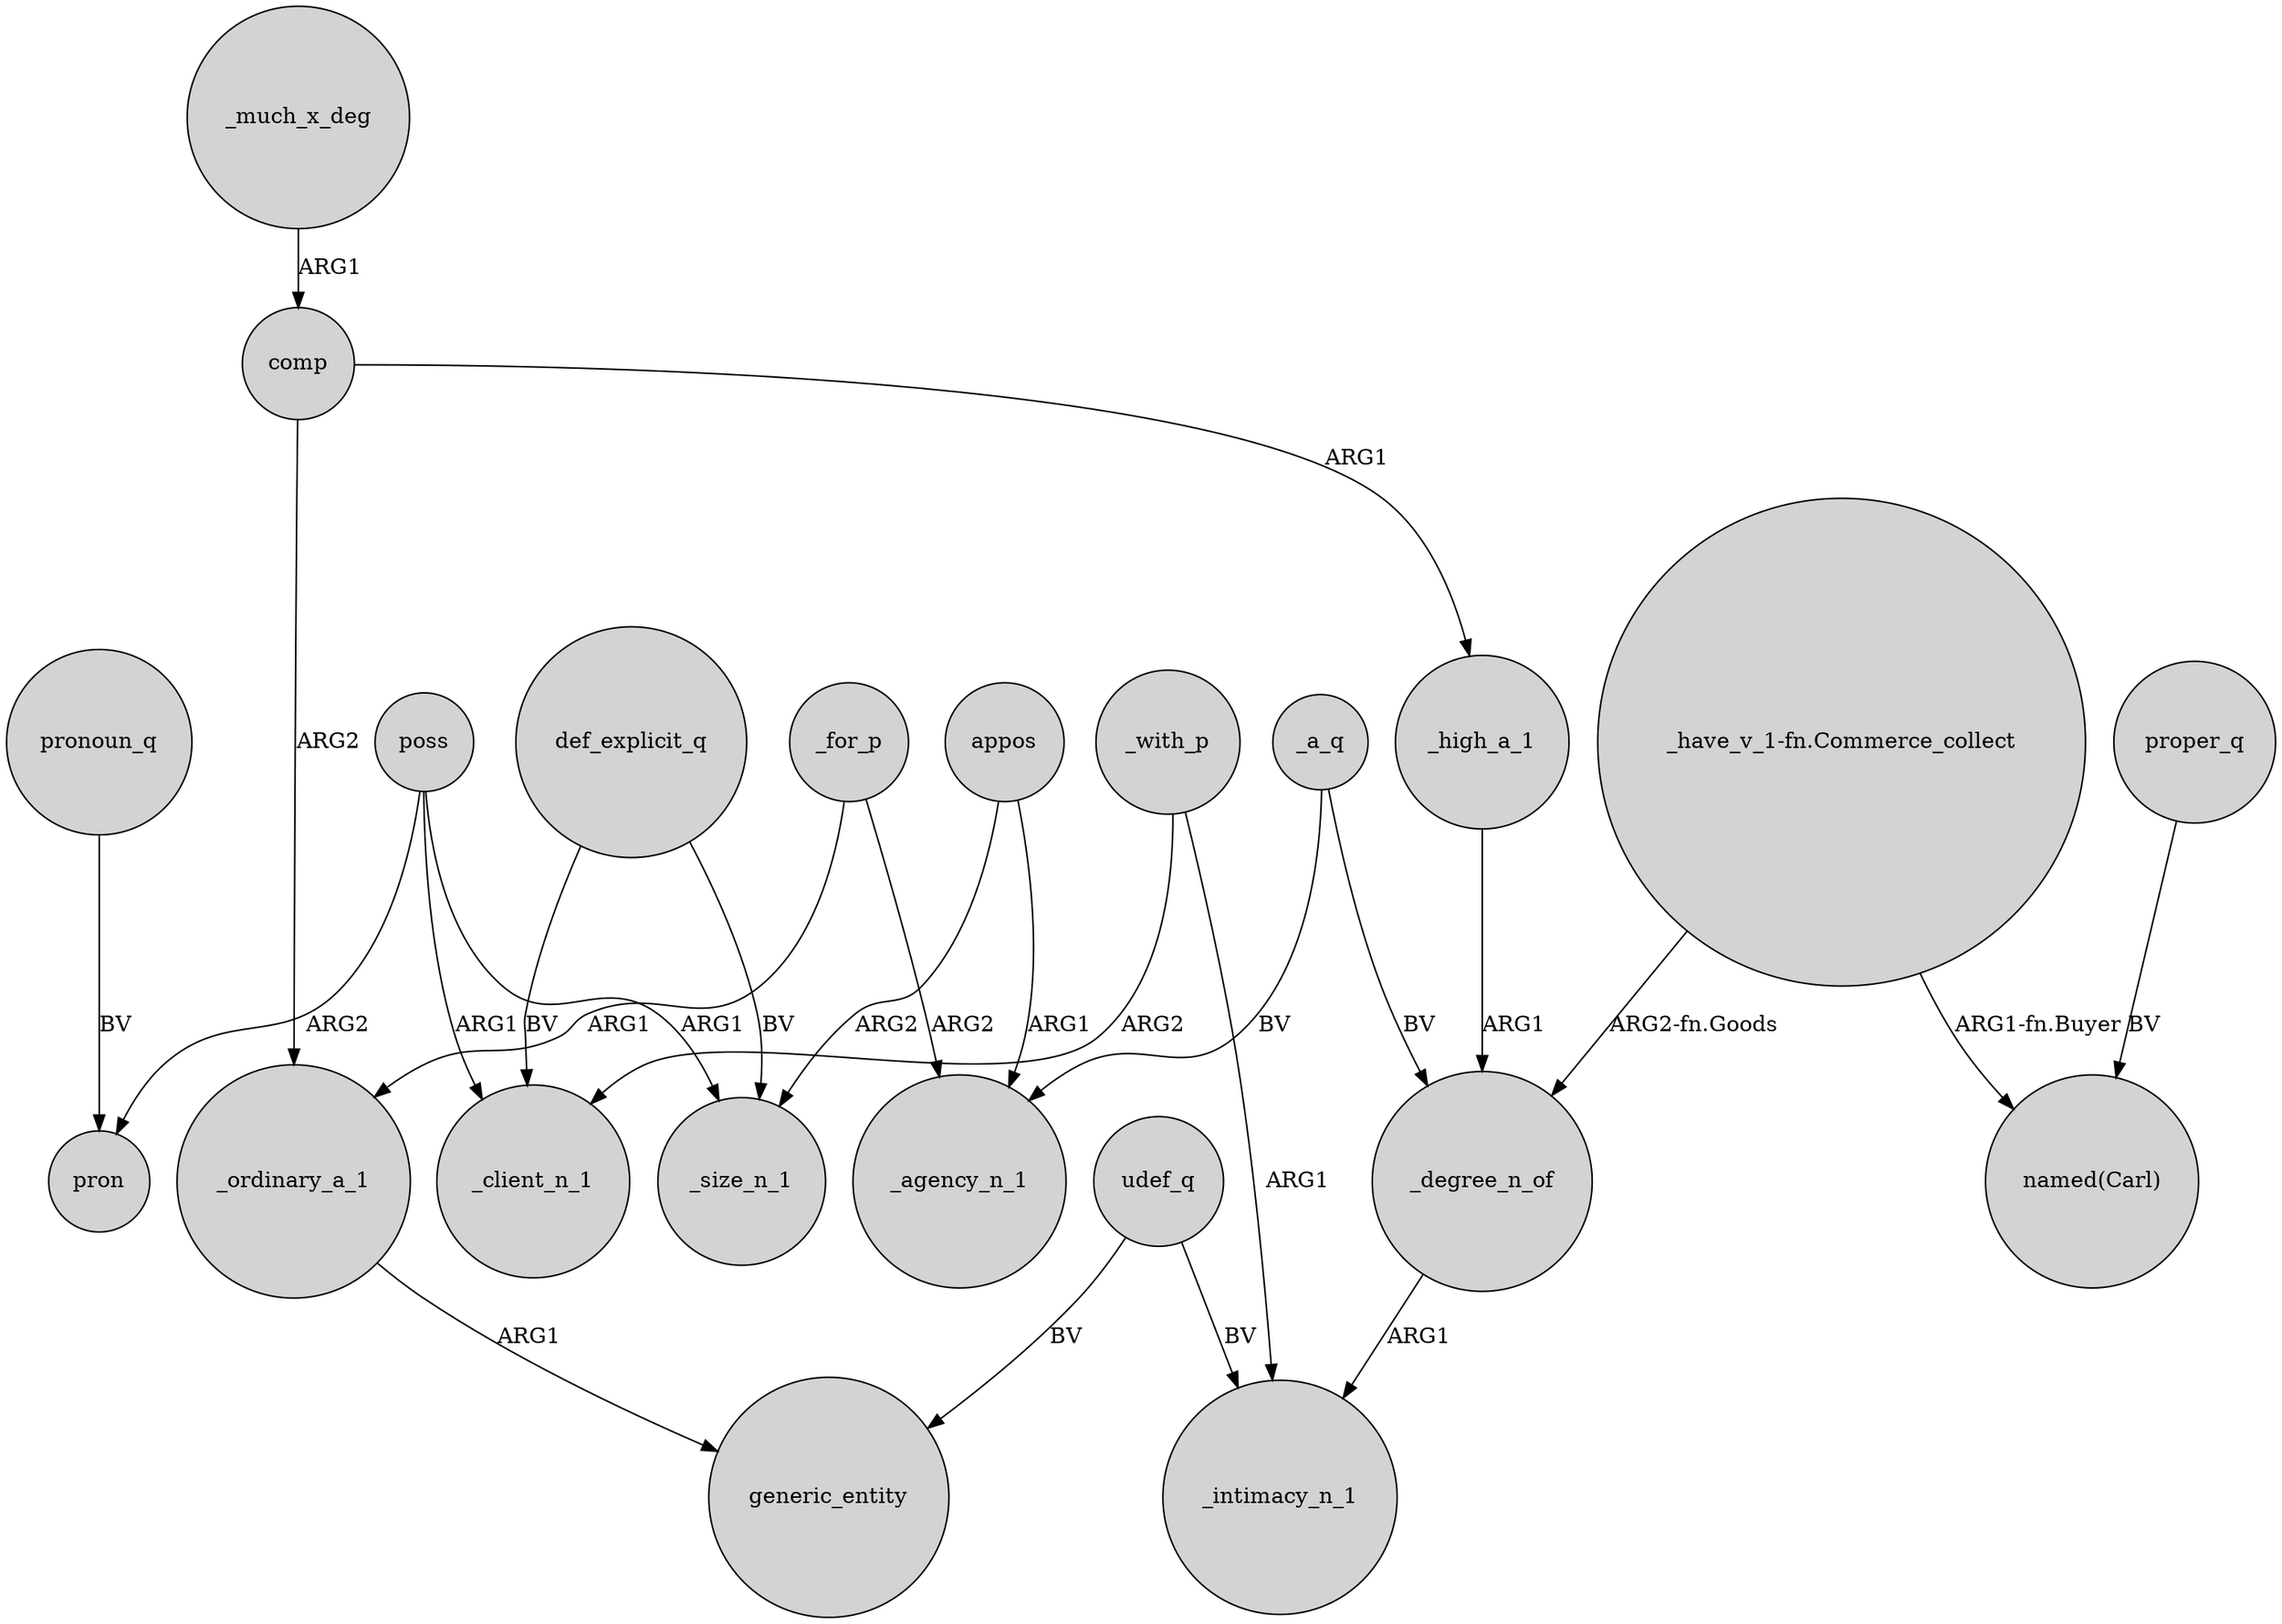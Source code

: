digraph {
	node [shape=circle style=filled]
	_high_a_1 -> _degree_n_of [label=ARG1]
	_degree_n_of -> _intimacy_n_1 [label=ARG1]
	comp -> _ordinary_a_1 [label=ARG2]
	_with_p -> _intimacy_n_1 [label=ARG1]
	poss -> _client_n_1 [label=ARG1]
	_for_p -> _agency_n_1 [label=ARG2]
	_ordinary_a_1 -> generic_entity [label=ARG1]
	proper_q -> "named(Carl)" [label=BV]
	udef_q -> generic_entity [label=BV]
	pronoun_q -> pron [label=BV]
	appos -> _agency_n_1 [label=ARG1]
	_a_q -> _agency_n_1 [label=BV]
	poss -> pron [label=ARG2]
	appos -> _size_n_1 [label=ARG2]
	comp -> _high_a_1 [label=ARG1]
	"_have_v_1-fn.Commerce_collect" -> _degree_n_of [label="ARG2-fn.Goods"]
	udef_q -> _intimacy_n_1 [label=BV]
	_a_q -> _degree_n_of [label=BV]
	"_have_v_1-fn.Commerce_collect" -> "named(Carl)" [label="ARG1-fn.Buyer"]
	_with_p -> _client_n_1 [label=ARG2]
	_much_x_deg -> comp [label=ARG1]
	_for_p -> _ordinary_a_1 [label=ARG1]
	def_explicit_q -> _size_n_1 [label=BV]
	def_explicit_q -> _client_n_1 [label=BV]
	poss -> _size_n_1 [label=ARG1]
}
